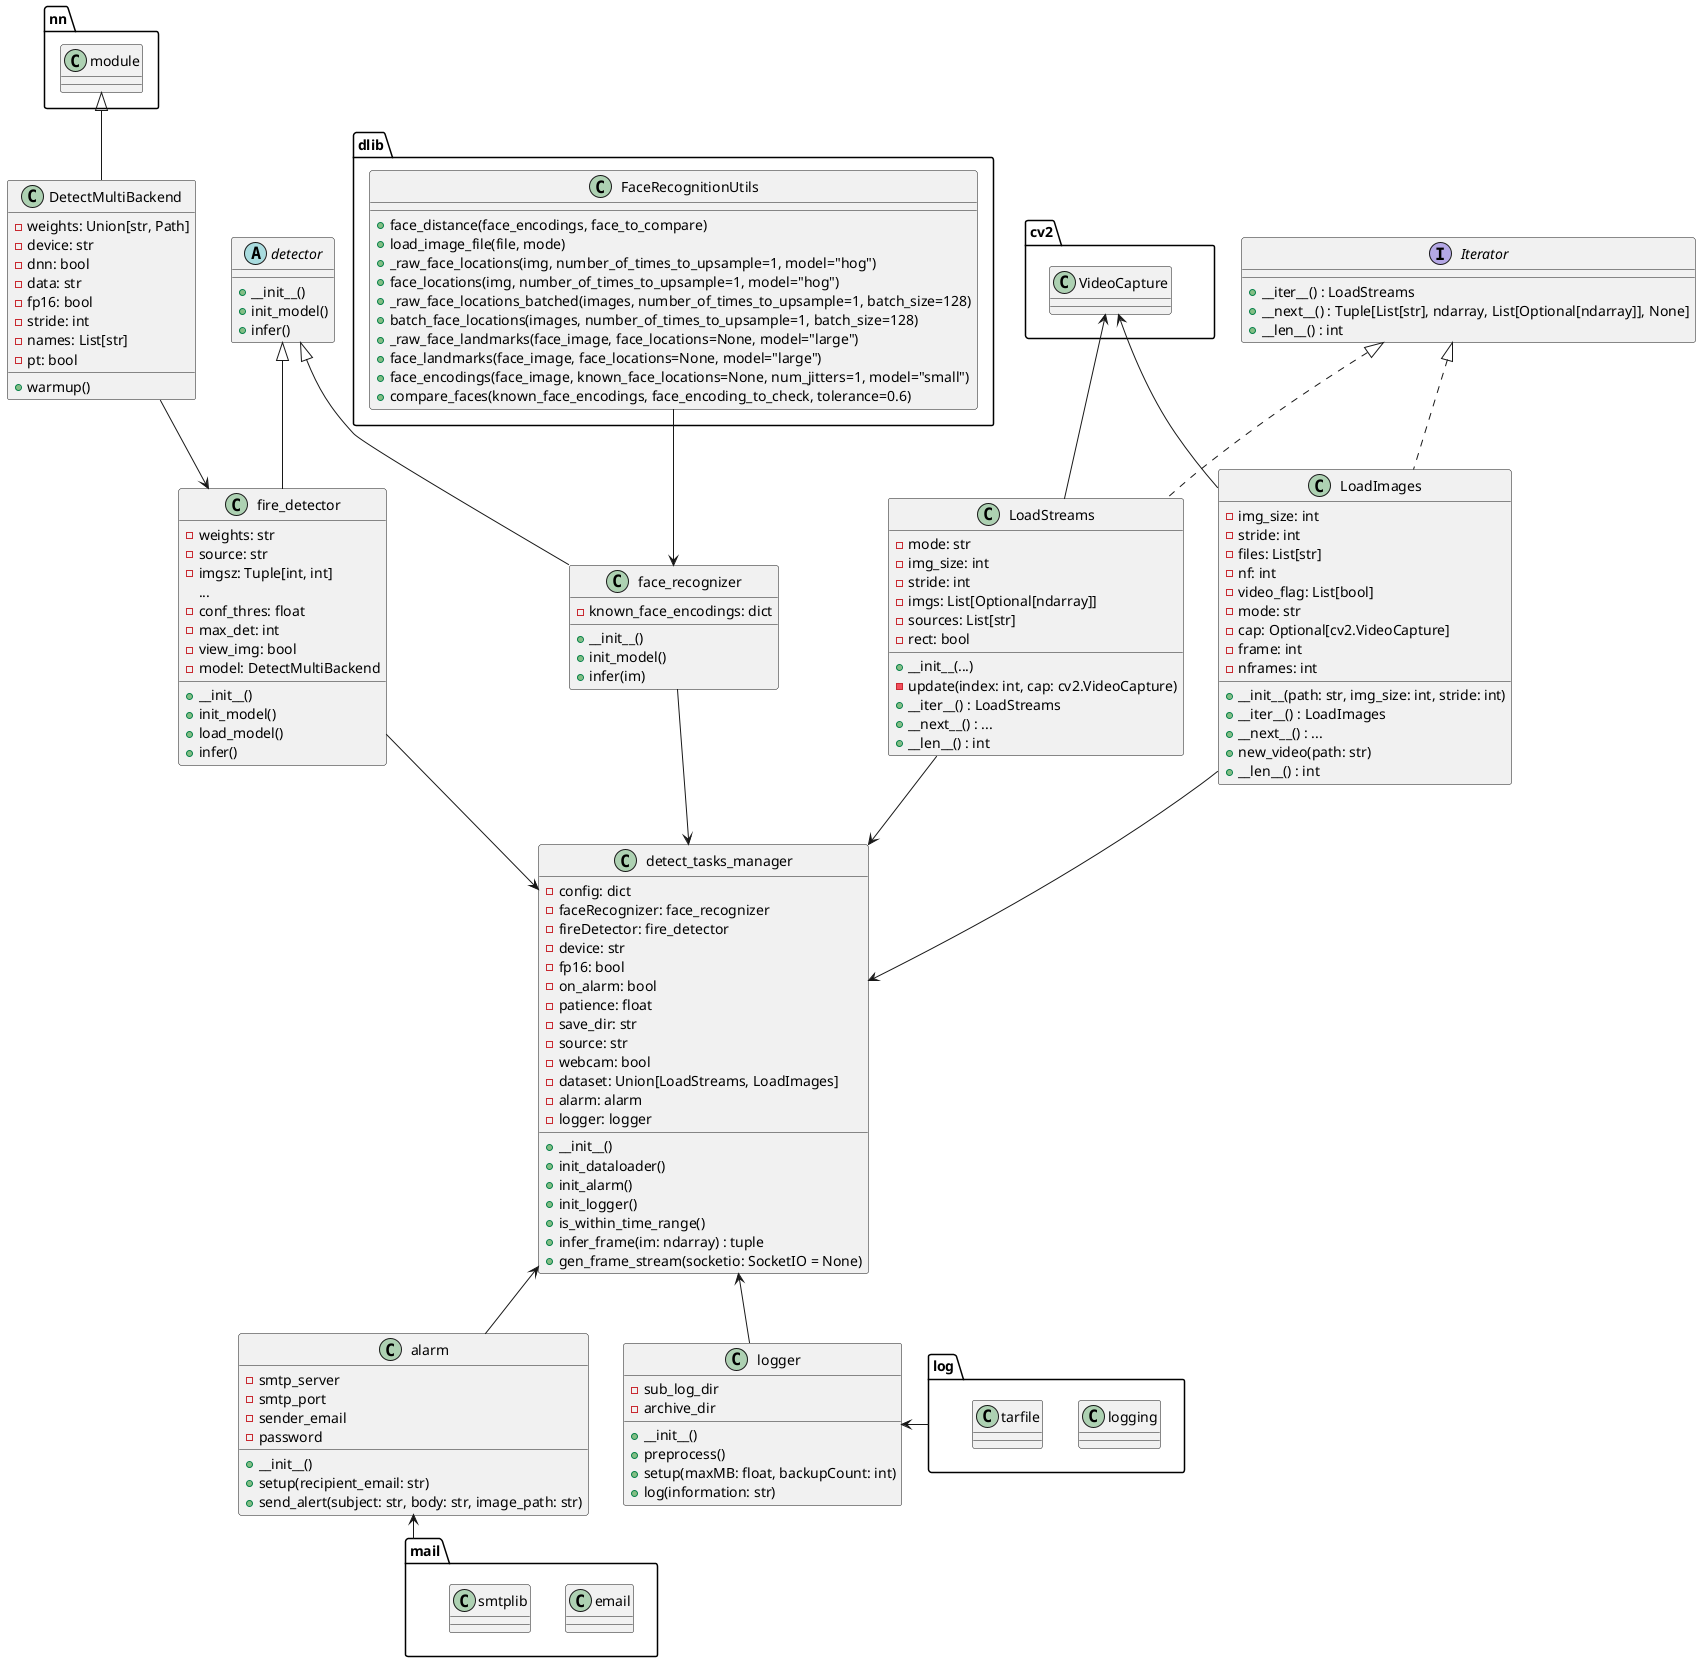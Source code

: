 @startuml 系统类图

abstract class detector {
    + __init__()
    + init_model()
    + infer()
}


class fire_detector {
  - weights: str
  - source: str
  ' - data: str
  - imgsz: Tuple[int, int]
  ...
  - conf_thres: float
  ' - iou_thres: float
  - max_det: int
  ' - device: str
  - view_img: bool
'   - save_txt: bool
'   - save_conf: bool
'   - save_crop: bool
'   - nosave: bool
'   - classes: Optional[List[int]]
'   - agnostic_nms: bool
'   - augment: bool
'   - visualize: bool
'   - update: bool
'   - project: str
'   - name: str
'   - exist_ok: bool
'   - line_thickness: int
'   - hide_labels: bool
'   - hide_conf: bool
'   - half: bool
'   - dnn: bool
'   - vid_stride: int
  - model: DetectMultiBackend
'   - names: List[str]
'   - stride: int
'   - pt: bool
  + __init__()
  + init_model()
  + load_model()
  + infer()
}

class DetectMultiBackend extends nn.module{
  - weights: Union[str, Path]
  - device: str
  - dnn: bool
  - data: str
  - fp16: bool
  - stride: int
  - names: List[str]
  - pt: bool
  + warmup()
}

class dlib.FaceRecognitionUtils {
    + face_distance(face_encodings, face_to_compare)
    + load_image_file(file, mode)
    + _raw_face_locations(img, number_of_times_to_upsample=1, model="hog")
    + face_locations(img, number_of_times_to_upsample=1, model="hog")
    + _raw_face_locations_batched(images, number_of_times_to_upsample=1, batch_size=128)
    + batch_face_locations(images, number_of_times_to_upsample=1, batch_size=128)
    + _raw_face_landmarks(face_image, face_locations=None, model="large")
    + face_landmarks(face_image, face_locations=None, model="large")
    + face_encodings(face_image, known_face_locations=None, num_jitters=1, model="small")
    + compare_faces(known_face_encodings, face_encoding_to_check, tolerance=0.6)
}


class face_recognizer {
  - known_face_encodings: dict
  + __init__()
  + init_model()
  + infer(im)
}

interface Iterator {
    + __iter__() : LoadStreams
    + __next__() : Tuple[List[str], ndarray, List[Optional[ndarray]], None]
    + __len__() : int
}

class LoadStreams {
    - mode: str
    - img_size: int
    - stride: int
    - imgs: List[Optional[ndarray]]
    - sources: List[str]
    - rect: bool
    + __init__(...)
    - update(index: int, cap: cv2.VideoCapture)
    + __iter__() : LoadStreams
    ' + __next__() : Tuple[List[str], ndarray, List[Optional[ndarray]], None]
    + __next__() : ...
    + __len__() : int
}

class LoadImages {
    - img_size: int
    - stride: int
    - files: List[str]
    - nf: int
    - video_flag: List[bool]
    - mode: str
    - cap: Optional[cv2.VideoCapture]
    - frame: int
    - nframes: int
    + __init__(path: str, img_size: int, stride: int)
    + __iter__() : LoadImages
    ' + __next__() : Tuple[str, ndarray, ndarray, Optional[cv2.VideoCapture]]
    + __next__() : ...
    + new_video(path: str)
    + __len__() : int
}

class detect_tasks_manager {
    - config: dict 
    - faceRecognizer: face_recognizer
    - fireDetector: fire_detector
    - device: str
    - fp16: bool
    - on_alarm: bool
    - patience: float
    - save_dir: str
    - source: str
    - webcam: bool
    - dataset: Union[LoadStreams, LoadImages]
    - alarm: alarm
    - logger: logger
    + __init__()
    + init_dataloader()
    ' + preprocess()
    + init_alarm()
    + init_logger()
    + is_within_time_range()
    ' + init_logger()
    + infer_frame(im: ndarray) : tuple
    + gen_frame_stream(socketio: SocketIO = None)

}

class alarm {
  - smtp_server
  - smtp_port
  - sender_email
  - password
  + __init__()
  + setup(recipient_email: str)
  + send_alert(subject: str, body: str, image_path: str)
}

class logger {
  - sub_log_dir
  - archive_dir
  + __init__()
  + preprocess()
  + setup(maxMB: float, backupCount: int)
  + log(information: str)
}

class cv2.VideoCapture  {}

package mail {
  class email
  class smtplib
}

package log {
  class logging
  class tarfile
}


DetectMultiBackend --> fire_detector
dlib.FaceRecognitionUtils --> face_recognizer
detector <|-- fire_detector
detector <|-- face_recognizer

Iterator <|.. LoadStreams
Iterator <|.. LoadImages

cv2.VideoCapture  <-- LoadStreams
cv2.VideoCapture  <-- LoadImages
cv2.VideoCapture <-[hidden]r- Iterator

face_recognizer --> detect_tasks_manager
LoadImages --> detect_tasks_manager
LoadStreams --> detect_tasks_manager
alarm -u-> detect_tasks_manager
mail -up-> alarm
logger -u-> detect_tasks_manager
logger -[hidden]u-> alarm
fire_detector --> detect_tasks_manager
log -left-> logger
alarm -[hidden]right-> logger
cv2 -[hidden]left-> Iterator
@enduml
